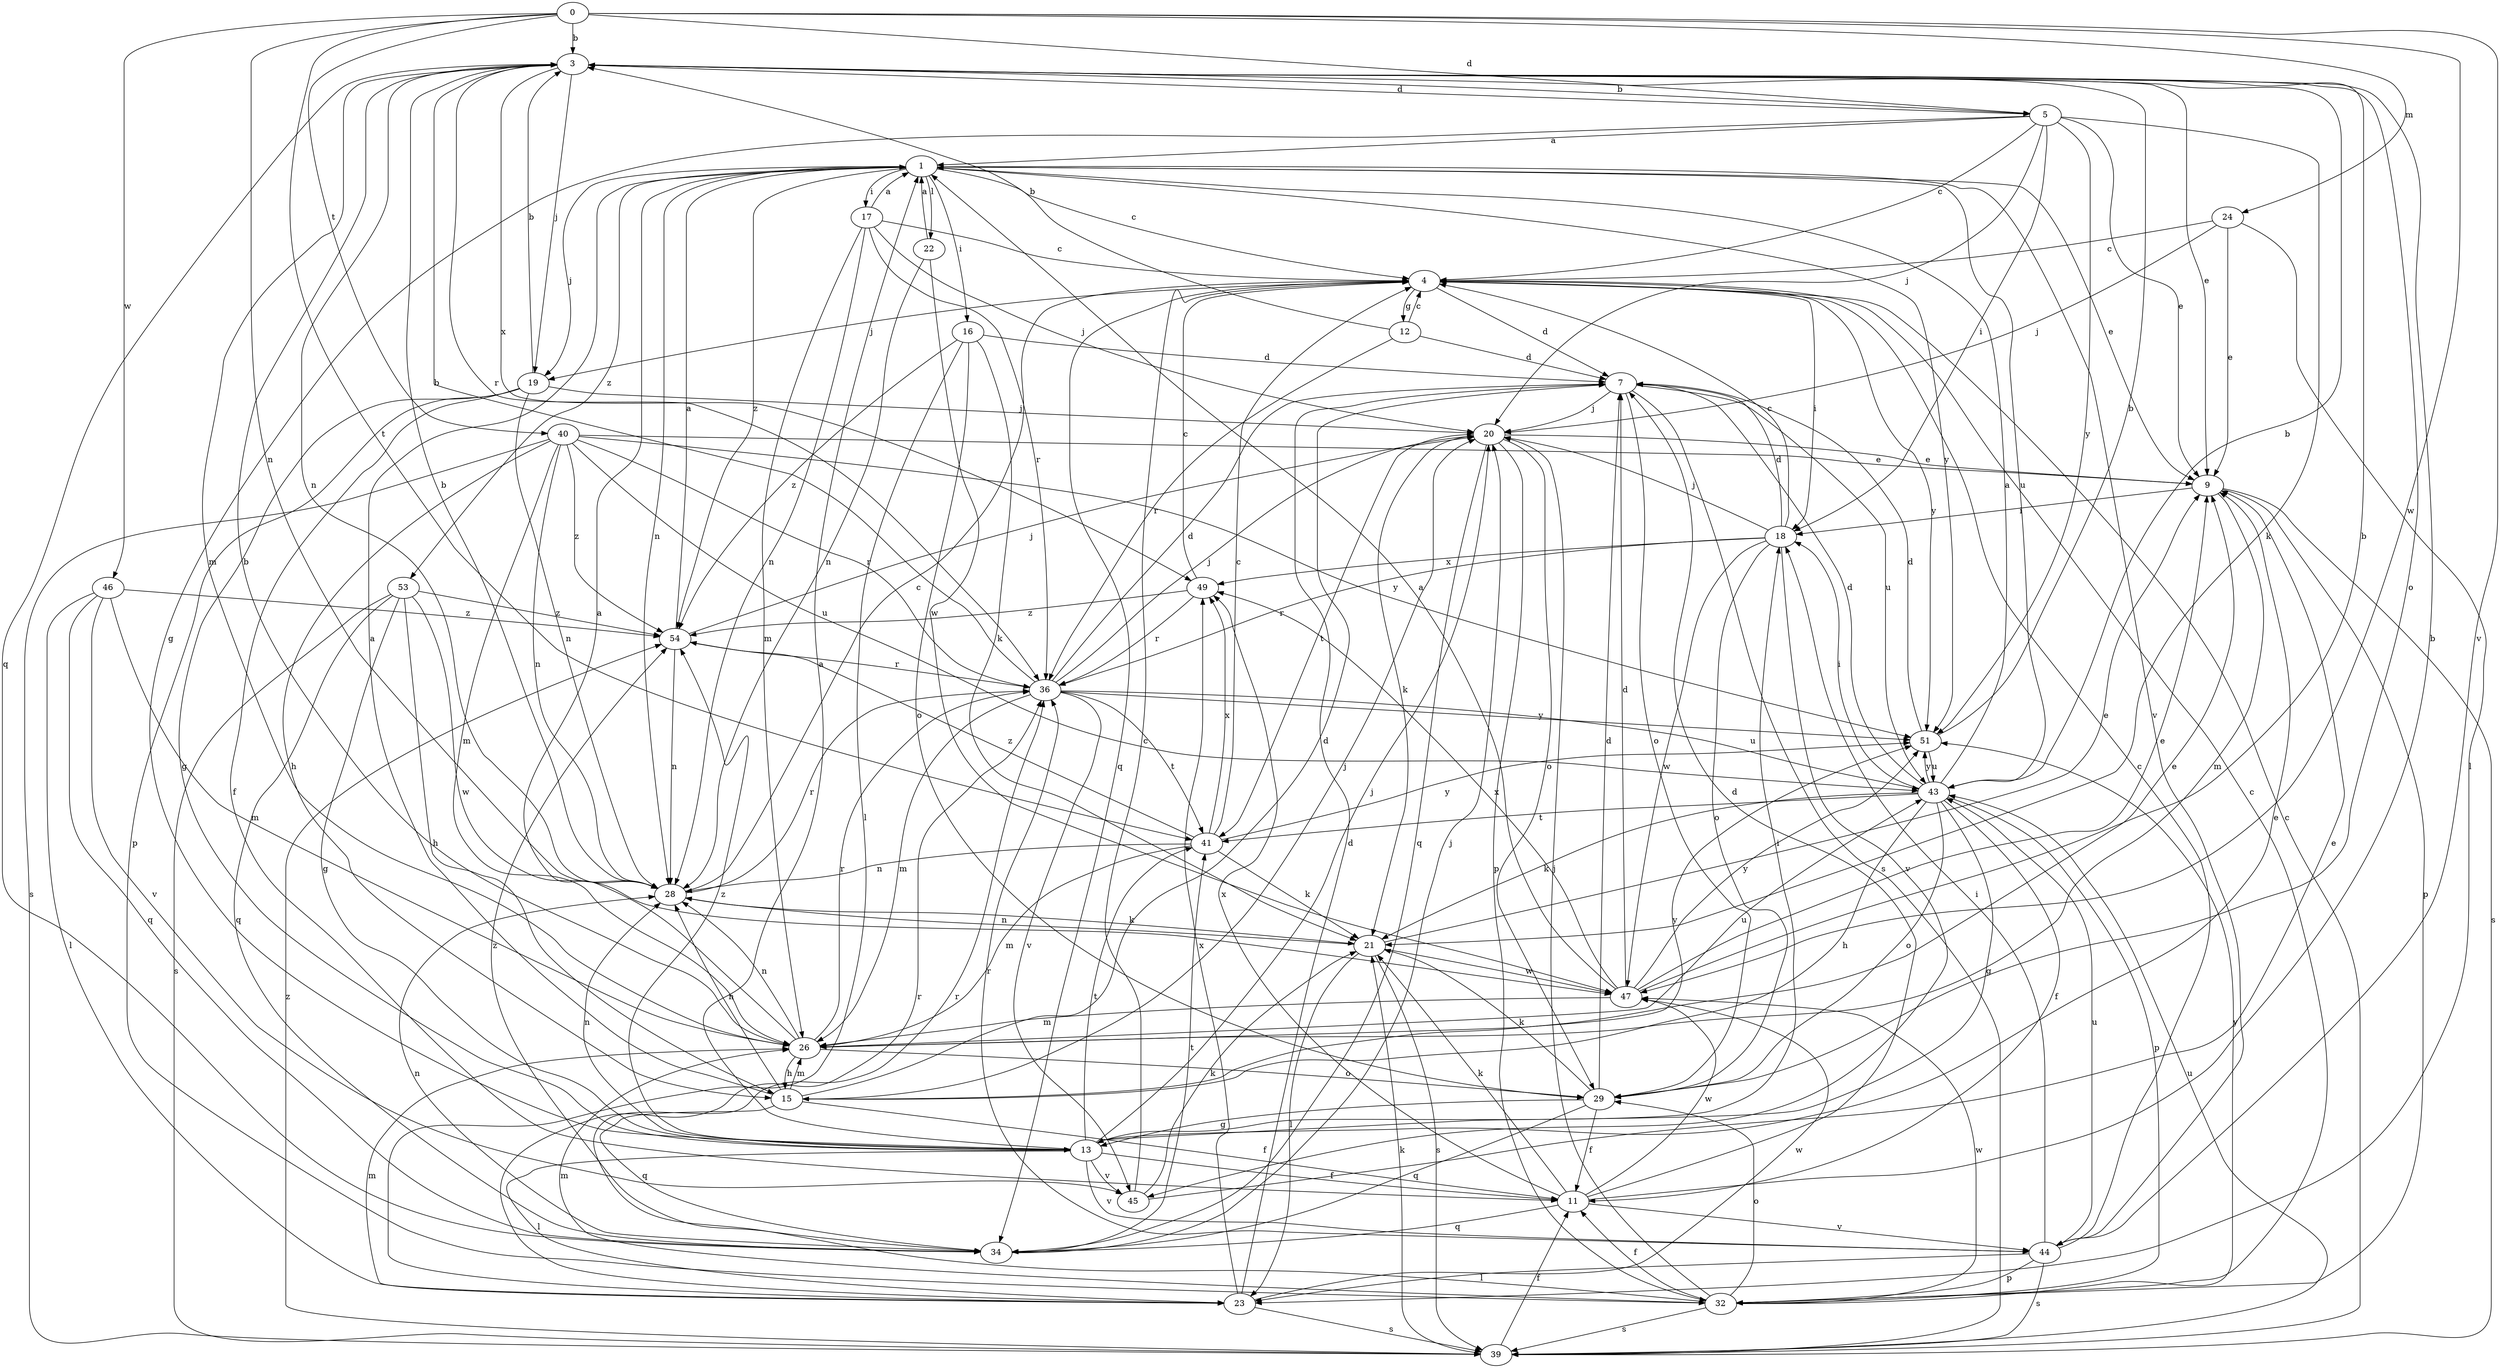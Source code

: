 strict digraph  {
0;
1;
3;
4;
5;
7;
9;
11;
12;
13;
15;
16;
17;
18;
19;
20;
21;
22;
23;
24;
26;
28;
29;
32;
34;
36;
39;
40;
41;
43;
44;
45;
46;
47;
49;
51;
53;
54;
0 -> 3  [label=b];
0 -> 5  [label=d];
0 -> 24  [label=m];
0 -> 28  [label=n];
0 -> 40  [label=t];
0 -> 41  [label=t];
0 -> 44  [label=v];
0 -> 46  [label=w];
0 -> 47  [label=w];
1 -> 4  [label=c];
1 -> 9  [label=e];
1 -> 16  [label=i];
1 -> 17  [label=i];
1 -> 19  [label=j];
1 -> 22  [label=l];
1 -> 28  [label=n];
1 -> 43  [label=u];
1 -> 44  [label=v];
1 -> 51  [label=y];
1 -> 53  [label=z];
1 -> 54  [label=z];
3 -> 5  [label=d];
3 -> 9  [label=e];
3 -> 19  [label=j];
3 -> 26  [label=m];
3 -> 28  [label=n];
3 -> 29  [label=o];
3 -> 34  [label=q];
3 -> 36  [label=r];
3 -> 49  [label=x];
4 -> 7  [label=d];
4 -> 12  [label=g];
4 -> 18  [label=i];
4 -> 19  [label=j];
4 -> 34  [label=q];
4 -> 51  [label=y];
5 -> 1  [label=a];
5 -> 3  [label=b];
5 -> 4  [label=c];
5 -> 9  [label=e];
5 -> 13  [label=g];
5 -> 18  [label=i];
5 -> 20  [label=j];
5 -> 21  [label=k];
5 -> 51  [label=y];
7 -> 20  [label=j];
7 -> 29  [label=o];
7 -> 39  [label=s];
7 -> 43  [label=u];
9 -> 18  [label=i];
9 -> 26  [label=m];
9 -> 32  [label=p];
9 -> 39  [label=s];
11 -> 3  [label=b];
11 -> 7  [label=d];
11 -> 21  [label=k];
11 -> 34  [label=q];
11 -> 44  [label=v];
11 -> 47  [label=w];
11 -> 49  [label=x];
12 -> 3  [label=b];
12 -> 4  [label=c];
12 -> 7  [label=d];
12 -> 36  [label=r];
13 -> 1  [label=a];
13 -> 9  [label=e];
13 -> 11  [label=f];
13 -> 18  [label=i];
13 -> 20  [label=j];
13 -> 23  [label=l];
13 -> 28  [label=n];
13 -> 41  [label=t];
13 -> 44  [label=v];
13 -> 45  [label=v];
13 -> 54  [label=z];
15 -> 1  [label=a];
15 -> 7  [label=d];
15 -> 11  [label=f];
15 -> 20  [label=j];
15 -> 26  [label=m];
15 -> 28  [label=n];
15 -> 34  [label=q];
15 -> 51  [label=y];
16 -> 7  [label=d];
16 -> 21  [label=k];
16 -> 23  [label=l];
16 -> 29  [label=o];
16 -> 54  [label=z];
17 -> 1  [label=a];
17 -> 4  [label=c];
17 -> 20  [label=j];
17 -> 26  [label=m];
17 -> 28  [label=n];
17 -> 36  [label=r];
18 -> 4  [label=c];
18 -> 7  [label=d];
18 -> 20  [label=j];
18 -> 29  [label=o];
18 -> 36  [label=r];
18 -> 45  [label=v];
18 -> 47  [label=w];
18 -> 49  [label=x];
19 -> 3  [label=b];
19 -> 11  [label=f];
19 -> 13  [label=g];
19 -> 20  [label=j];
19 -> 28  [label=n];
19 -> 32  [label=p];
20 -> 9  [label=e];
20 -> 21  [label=k];
20 -> 29  [label=o];
20 -> 32  [label=p];
20 -> 34  [label=q];
20 -> 41  [label=t];
21 -> 9  [label=e];
21 -> 23  [label=l];
21 -> 28  [label=n];
21 -> 39  [label=s];
21 -> 47  [label=w];
22 -> 1  [label=a];
22 -> 28  [label=n];
22 -> 47  [label=w];
23 -> 7  [label=d];
23 -> 26  [label=m];
23 -> 36  [label=r];
23 -> 39  [label=s];
23 -> 47  [label=w];
23 -> 49  [label=x];
24 -> 4  [label=c];
24 -> 9  [label=e];
24 -> 20  [label=j];
24 -> 23  [label=l];
26 -> 1  [label=a];
26 -> 3  [label=b];
26 -> 9  [label=e];
26 -> 15  [label=h];
26 -> 28  [label=n];
26 -> 29  [label=o];
26 -> 36  [label=r];
26 -> 43  [label=u];
28 -> 3  [label=b];
28 -> 4  [label=c];
28 -> 21  [label=k];
28 -> 36  [label=r];
29 -> 7  [label=d];
29 -> 11  [label=f];
29 -> 13  [label=g];
29 -> 21  [label=k];
29 -> 34  [label=q];
32 -> 4  [label=c];
32 -> 11  [label=f];
32 -> 20  [label=j];
32 -> 26  [label=m];
32 -> 29  [label=o];
32 -> 36  [label=r];
32 -> 39  [label=s];
32 -> 47  [label=w];
32 -> 51  [label=y];
34 -> 20  [label=j];
34 -> 28  [label=n];
34 -> 41  [label=t];
34 -> 54  [label=z];
36 -> 3  [label=b];
36 -> 7  [label=d];
36 -> 20  [label=j];
36 -> 26  [label=m];
36 -> 41  [label=t];
36 -> 43  [label=u];
36 -> 45  [label=v];
36 -> 51  [label=y];
39 -> 4  [label=c];
39 -> 11  [label=f];
39 -> 21  [label=k];
39 -> 43  [label=u];
39 -> 54  [label=z];
40 -> 9  [label=e];
40 -> 15  [label=h];
40 -> 26  [label=m];
40 -> 28  [label=n];
40 -> 36  [label=r];
40 -> 39  [label=s];
40 -> 43  [label=u];
40 -> 51  [label=y];
40 -> 54  [label=z];
41 -> 4  [label=c];
41 -> 21  [label=k];
41 -> 26  [label=m];
41 -> 28  [label=n];
41 -> 49  [label=x];
41 -> 51  [label=y];
41 -> 54  [label=z];
43 -> 1  [label=a];
43 -> 3  [label=b];
43 -> 7  [label=d];
43 -> 11  [label=f];
43 -> 13  [label=g];
43 -> 15  [label=h];
43 -> 18  [label=i];
43 -> 21  [label=k];
43 -> 29  [label=o];
43 -> 32  [label=p];
43 -> 41  [label=t];
43 -> 51  [label=y];
44 -> 4  [label=c];
44 -> 18  [label=i];
44 -> 23  [label=l];
44 -> 32  [label=p];
44 -> 36  [label=r];
44 -> 39  [label=s];
44 -> 43  [label=u];
45 -> 4  [label=c];
45 -> 9  [label=e];
45 -> 21  [label=k];
46 -> 23  [label=l];
46 -> 26  [label=m];
46 -> 34  [label=q];
46 -> 45  [label=v];
46 -> 54  [label=z];
47 -> 1  [label=a];
47 -> 3  [label=b];
47 -> 7  [label=d];
47 -> 9  [label=e];
47 -> 26  [label=m];
47 -> 49  [label=x];
47 -> 51  [label=y];
49 -> 4  [label=c];
49 -> 36  [label=r];
49 -> 54  [label=z];
51 -> 3  [label=b];
51 -> 7  [label=d];
51 -> 43  [label=u];
53 -> 13  [label=g];
53 -> 15  [label=h];
53 -> 34  [label=q];
53 -> 39  [label=s];
53 -> 47  [label=w];
53 -> 54  [label=z];
54 -> 1  [label=a];
54 -> 20  [label=j];
54 -> 28  [label=n];
54 -> 36  [label=r];
}
